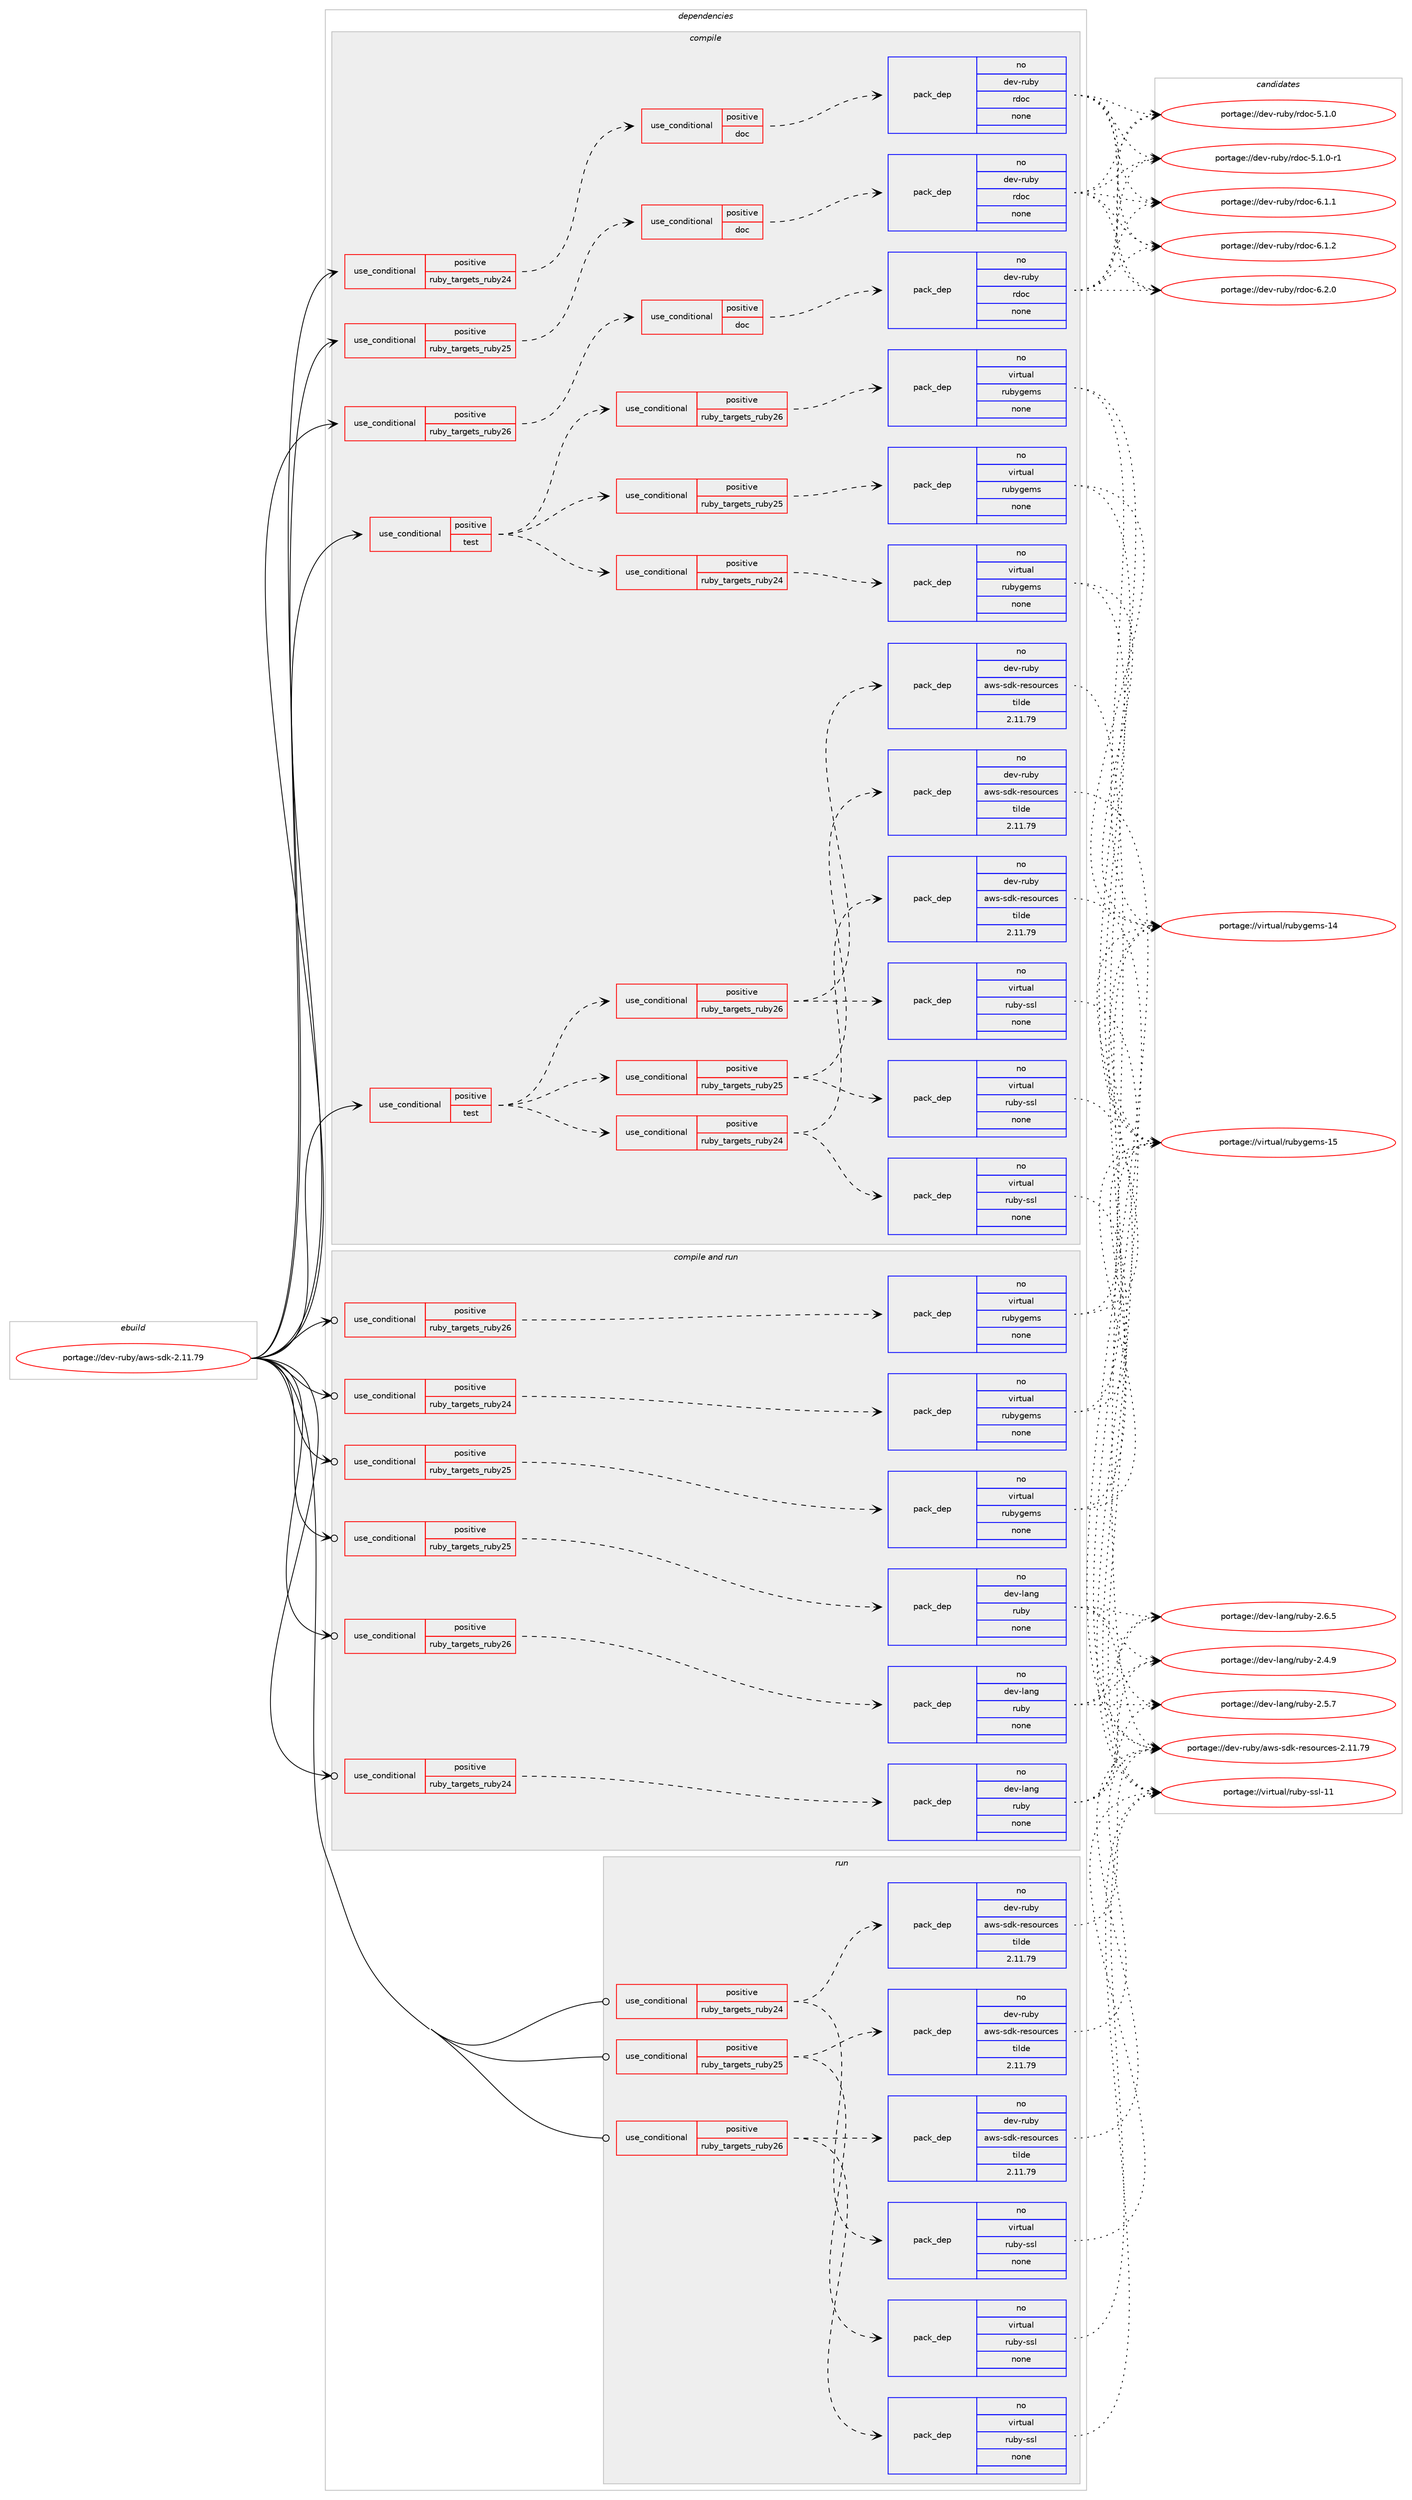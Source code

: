 digraph prolog {

# *************
# Graph options
# *************

newrank=true;
concentrate=true;
compound=true;
graph [rankdir=LR,fontname=Helvetica,fontsize=10,ranksep=1.5];#, ranksep=2.5, nodesep=0.2];
edge  [arrowhead=vee];
node  [fontname=Helvetica,fontsize=10];

# **********
# The ebuild
# **********

subgraph cluster_leftcol {
color=gray;
rank=same;
label=<<i>ebuild</i>>;
id [label="portage://dev-ruby/aws-sdk-2.11.79", color=red, width=4, href="../dev-ruby/aws-sdk-2.11.79.svg"];
}

# ****************
# The dependencies
# ****************

subgraph cluster_midcol {
color=gray;
label=<<i>dependencies</i>>;
subgraph cluster_compile {
fillcolor="#eeeeee";
style=filled;
label=<<i>compile</i>>;
subgraph cond47706 {
dependency212603 [label=<<TABLE BORDER="0" CELLBORDER="1" CELLSPACING="0" CELLPADDING="4"><TR><TD ROWSPAN="3" CELLPADDING="10">use_conditional</TD></TR><TR><TD>positive</TD></TR><TR><TD>ruby_targets_ruby24</TD></TR></TABLE>>, shape=none, color=red];
subgraph cond47707 {
dependency212604 [label=<<TABLE BORDER="0" CELLBORDER="1" CELLSPACING="0" CELLPADDING="4"><TR><TD ROWSPAN="3" CELLPADDING="10">use_conditional</TD></TR><TR><TD>positive</TD></TR><TR><TD>doc</TD></TR></TABLE>>, shape=none, color=red];
subgraph pack161425 {
dependency212605 [label=<<TABLE BORDER="0" CELLBORDER="1" CELLSPACING="0" CELLPADDING="4" WIDTH="220"><TR><TD ROWSPAN="6" CELLPADDING="30">pack_dep</TD></TR><TR><TD WIDTH="110">no</TD></TR><TR><TD>dev-ruby</TD></TR><TR><TD>rdoc</TD></TR><TR><TD>none</TD></TR><TR><TD></TD></TR></TABLE>>, shape=none, color=blue];
}
dependency212604:e -> dependency212605:w [weight=20,style="dashed",arrowhead="vee"];
}
dependency212603:e -> dependency212604:w [weight=20,style="dashed",arrowhead="vee"];
}
id:e -> dependency212603:w [weight=20,style="solid",arrowhead="vee"];
subgraph cond47708 {
dependency212606 [label=<<TABLE BORDER="0" CELLBORDER="1" CELLSPACING="0" CELLPADDING="4"><TR><TD ROWSPAN="3" CELLPADDING="10">use_conditional</TD></TR><TR><TD>positive</TD></TR><TR><TD>ruby_targets_ruby25</TD></TR></TABLE>>, shape=none, color=red];
subgraph cond47709 {
dependency212607 [label=<<TABLE BORDER="0" CELLBORDER="1" CELLSPACING="0" CELLPADDING="4"><TR><TD ROWSPAN="3" CELLPADDING="10">use_conditional</TD></TR><TR><TD>positive</TD></TR><TR><TD>doc</TD></TR></TABLE>>, shape=none, color=red];
subgraph pack161426 {
dependency212608 [label=<<TABLE BORDER="0" CELLBORDER="1" CELLSPACING="0" CELLPADDING="4" WIDTH="220"><TR><TD ROWSPAN="6" CELLPADDING="30">pack_dep</TD></TR><TR><TD WIDTH="110">no</TD></TR><TR><TD>dev-ruby</TD></TR><TR><TD>rdoc</TD></TR><TR><TD>none</TD></TR><TR><TD></TD></TR></TABLE>>, shape=none, color=blue];
}
dependency212607:e -> dependency212608:w [weight=20,style="dashed",arrowhead="vee"];
}
dependency212606:e -> dependency212607:w [weight=20,style="dashed",arrowhead="vee"];
}
id:e -> dependency212606:w [weight=20,style="solid",arrowhead="vee"];
subgraph cond47710 {
dependency212609 [label=<<TABLE BORDER="0" CELLBORDER="1" CELLSPACING="0" CELLPADDING="4"><TR><TD ROWSPAN="3" CELLPADDING="10">use_conditional</TD></TR><TR><TD>positive</TD></TR><TR><TD>ruby_targets_ruby26</TD></TR></TABLE>>, shape=none, color=red];
subgraph cond47711 {
dependency212610 [label=<<TABLE BORDER="0" CELLBORDER="1" CELLSPACING="0" CELLPADDING="4"><TR><TD ROWSPAN="3" CELLPADDING="10">use_conditional</TD></TR><TR><TD>positive</TD></TR><TR><TD>doc</TD></TR></TABLE>>, shape=none, color=red];
subgraph pack161427 {
dependency212611 [label=<<TABLE BORDER="0" CELLBORDER="1" CELLSPACING="0" CELLPADDING="4" WIDTH="220"><TR><TD ROWSPAN="6" CELLPADDING="30">pack_dep</TD></TR><TR><TD WIDTH="110">no</TD></TR><TR><TD>dev-ruby</TD></TR><TR><TD>rdoc</TD></TR><TR><TD>none</TD></TR><TR><TD></TD></TR></TABLE>>, shape=none, color=blue];
}
dependency212610:e -> dependency212611:w [weight=20,style="dashed",arrowhead="vee"];
}
dependency212609:e -> dependency212610:w [weight=20,style="dashed",arrowhead="vee"];
}
id:e -> dependency212609:w [weight=20,style="solid",arrowhead="vee"];
subgraph cond47712 {
dependency212612 [label=<<TABLE BORDER="0" CELLBORDER="1" CELLSPACING="0" CELLPADDING="4"><TR><TD ROWSPAN="3" CELLPADDING="10">use_conditional</TD></TR><TR><TD>positive</TD></TR><TR><TD>test</TD></TR></TABLE>>, shape=none, color=red];
subgraph cond47713 {
dependency212613 [label=<<TABLE BORDER="0" CELLBORDER="1" CELLSPACING="0" CELLPADDING="4"><TR><TD ROWSPAN="3" CELLPADDING="10">use_conditional</TD></TR><TR><TD>positive</TD></TR><TR><TD>ruby_targets_ruby24</TD></TR></TABLE>>, shape=none, color=red];
subgraph pack161428 {
dependency212614 [label=<<TABLE BORDER="0" CELLBORDER="1" CELLSPACING="0" CELLPADDING="4" WIDTH="220"><TR><TD ROWSPAN="6" CELLPADDING="30">pack_dep</TD></TR><TR><TD WIDTH="110">no</TD></TR><TR><TD>virtual</TD></TR><TR><TD>ruby-ssl</TD></TR><TR><TD>none</TD></TR><TR><TD></TD></TR></TABLE>>, shape=none, color=blue];
}
dependency212613:e -> dependency212614:w [weight=20,style="dashed",arrowhead="vee"];
subgraph pack161429 {
dependency212615 [label=<<TABLE BORDER="0" CELLBORDER="1" CELLSPACING="0" CELLPADDING="4" WIDTH="220"><TR><TD ROWSPAN="6" CELLPADDING="30">pack_dep</TD></TR><TR><TD WIDTH="110">no</TD></TR><TR><TD>dev-ruby</TD></TR><TR><TD>aws-sdk-resources</TD></TR><TR><TD>tilde</TD></TR><TR><TD>2.11.79</TD></TR></TABLE>>, shape=none, color=blue];
}
dependency212613:e -> dependency212615:w [weight=20,style="dashed",arrowhead="vee"];
}
dependency212612:e -> dependency212613:w [weight=20,style="dashed",arrowhead="vee"];
subgraph cond47714 {
dependency212616 [label=<<TABLE BORDER="0" CELLBORDER="1" CELLSPACING="0" CELLPADDING="4"><TR><TD ROWSPAN="3" CELLPADDING="10">use_conditional</TD></TR><TR><TD>positive</TD></TR><TR><TD>ruby_targets_ruby25</TD></TR></TABLE>>, shape=none, color=red];
subgraph pack161430 {
dependency212617 [label=<<TABLE BORDER="0" CELLBORDER="1" CELLSPACING="0" CELLPADDING="4" WIDTH="220"><TR><TD ROWSPAN="6" CELLPADDING="30">pack_dep</TD></TR><TR><TD WIDTH="110">no</TD></TR><TR><TD>virtual</TD></TR><TR><TD>ruby-ssl</TD></TR><TR><TD>none</TD></TR><TR><TD></TD></TR></TABLE>>, shape=none, color=blue];
}
dependency212616:e -> dependency212617:w [weight=20,style="dashed",arrowhead="vee"];
subgraph pack161431 {
dependency212618 [label=<<TABLE BORDER="0" CELLBORDER="1" CELLSPACING="0" CELLPADDING="4" WIDTH="220"><TR><TD ROWSPAN="6" CELLPADDING="30">pack_dep</TD></TR><TR><TD WIDTH="110">no</TD></TR><TR><TD>dev-ruby</TD></TR><TR><TD>aws-sdk-resources</TD></TR><TR><TD>tilde</TD></TR><TR><TD>2.11.79</TD></TR></TABLE>>, shape=none, color=blue];
}
dependency212616:e -> dependency212618:w [weight=20,style="dashed",arrowhead="vee"];
}
dependency212612:e -> dependency212616:w [weight=20,style="dashed",arrowhead="vee"];
subgraph cond47715 {
dependency212619 [label=<<TABLE BORDER="0" CELLBORDER="1" CELLSPACING="0" CELLPADDING="4"><TR><TD ROWSPAN="3" CELLPADDING="10">use_conditional</TD></TR><TR><TD>positive</TD></TR><TR><TD>ruby_targets_ruby26</TD></TR></TABLE>>, shape=none, color=red];
subgraph pack161432 {
dependency212620 [label=<<TABLE BORDER="0" CELLBORDER="1" CELLSPACING="0" CELLPADDING="4" WIDTH="220"><TR><TD ROWSPAN="6" CELLPADDING="30">pack_dep</TD></TR><TR><TD WIDTH="110">no</TD></TR><TR><TD>virtual</TD></TR><TR><TD>ruby-ssl</TD></TR><TR><TD>none</TD></TR><TR><TD></TD></TR></TABLE>>, shape=none, color=blue];
}
dependency212619:e -> dependency212620:w [weight=20,style="dashed",arrowhead="vee"];
subgraph pack161433 {
dependency212621 [label=<<TABLE BORDER="0" CELLBORDER="1" CELLSPACING="0" CELLPADDING="4" WIDTH="220"><TR><TD ROWSPAN="6" CELLPADDING="30">pack_dep</TD></TR><TR><TD WIDTH="110">no</TD></TR><TR><TD>dev-ruby</TD></TR><TR><TD>aws-sdk-resources</TD></TR><TR><TD>tilde</TD></TR><TR><TD>2.11.79</TD></TR></TABLE>>, shape=none, color=blue];
}
dependency212619:e -> dependency212621:w [weight=20,style="dashed",arrowhead="vee"];
}
dependency212612:e -> dependency212619:w [weight=20,style="dashed",arrowhead="vee"];
}
id:e -> dependency212612:w [weight=20,style="solid",arrowhead="vee"];
subgraph cond47716 {
dependency212622 [label=<<TABLE BORDER="0" CELLBORDER="1" CELLSPACING="0" CELLPADDING="4"><TR><TD ROWSPAN="3" CELLPADDING="10">use_conditional</TD></TR><TR><TD>positive</TD></TR><TR><TD>test</TD></TR></TABLE>>, shape=none, color=red];
subgraph cond47717 {
dependency212623 [label=<<TABLE BORDER="0" CELLBORDER="1" CELLSPACING="0" CELLPADDING="4"><TR><TD ROWSPAN="3" CELLPADDING="10">use_conditional</TD></TR><TR><TD>positive</TD></TR><TR><TD>ruby_targets_ruby24</TD></TR></TABLE>>, shape=none, color=red];
subgraph pack161434 {
dependency212624 [label=<<TABLE BORDER="0" CELLBORDER="1" CELLSPACING="0" CELLPADDING="4" WIDTH="220"><TR><TD ROWSPAN="6" CELLPADDING="30">pack_dep</TD></TR><TR><TD WIDTH="110">no</TD></TR><TR><TD>virtual</TD></TR><TR><TD>rubygems</TD></TR><TR><TD>none</TD></TR><TR><TD></TD></TR></TABLE>>, shape=none, color=blue];
}
dependency212623:e -> dependency212624:w [weight=20,style="dashed",arrowhead="vee"];
}
dependency212622:e -> dependency212623:w [weight=20,style="dashed",arrowhead="vee"];
subgraph cond47718 {
dependency212625 [label=<<TABLE BORDER="0" CELLBORDER="1" CELLSPACING="0" CELLPADDING="4"><TR><TD ROWSPAN="3" CELLPADDING="10">use_conditional</TD></TR><TR><TD>positive</TD></TR><TR><TD>ruby_targets_ruby25</TD></TR></TABLE>>, shape=none, color=red];
subgraph pack161435 {
dependency212626 [label=<<TABLE BORDER="0" CELLBORDER="1" CELLSPACING="0" CELLPADDING="4" WIDTH="220"><TR><TD ROWSPAN="6" CELLPADDING="30">pack_dep</TD></TR><TR><TD WIDTH="110">no</TD></TR><TR><TD>virtual</TD></TR><TR><TD>rubygems</TD></TR><TR><TD>none</TD></TR><TR><TD></TD></TR></TABLE>>, shape=none, color=blue];
}
dependency212625:e -> dependency212626:w [weight=20,style="dashed",arrowhead="vee"];
}
dependency212622:e -> dependency212625:w [weight=20,style="dashed",arrowhead="vee"];
subgraph cond47719 {
dependency212627 [label=<<TABLE BORDER="0" CELLBORDER="1" CELLSPACING="0" CELLPADDING="4"><TR><TD ROWSPAN="3" CELLPADDING="10">use_conditional</TD></TR><TR><TD>positive</TD></TR><TR><TD>ruby_targets_ruby26</TD></TR></TABLE>>, shape=none, color=red];
subgraph pack161436 {
dependency212628 [label=<<TABLE BORDER="0" CELLBORDER="1" CELLSPACING="0" CELLPADDING="4" WIDTH="220"><TR><TD ROWSPAN="6" CELLPADDING="30">pack_dep</TD></TR><TR><TD WIDTH="110">no</TD></TR><TR><TD>virtual</TD></TR><TR><TD>rubygems</TD></TR><TR><TD>none</TD></TR><TR><TD></TD></TR></TABLE>>, shape=none, color=blue];
}
dependency212627:e -> dependency212628:w [weight=20,style="dashed",arrowhead="vee"];
}
dependency212622:e -> dependency212627:w [weight=20,style="dashed",arrowhead="vee"];
}
id:e -> dependency212622:w [weight=20,style="solid",arrowhead="vee"];
}
subgraph cluster_compileandrun {
fillcolor="#eeeeee";
style=filled;
label=<<i>compile and run</i>>;
subgraph cond47720 {
dependency212629 [label=<<TABLE BORDER="0" CELLBORDER="1" CELLSPACING="0" CELLPADDING="4"><TR><TD ROWSPAN="3" CELLPADDING="10">use_conditional</TD></TR><TR><TD>positive</TD></TR><TR><TD>ruby_targets_ruby24</TD></TR></TABLE>>, shape=none, color=red];
subgraph pack161437 {
dependency212630 [label=<<TABLE BORDER="0" CELLBORDER="1" CELLSPACING="0" CELLPADDING="4" WIDTH="220"><TR><TD ROWSPAN="6" CELLPADDING="30">pack_dep</TD></TR><TR><TD WIDTH="110">no</TD></TR><TR><TD>dev-lang</TD></TR><TR><TD>ruby</TD></TR><TR><TD>none</TD></TR><TR><TD></TD></TR></TABLE>>, shape=none, color=blue];
}
dependency212629:e -> dependency212630:w [weight=20,style="dashed",arrowhead="vee"];
}
id:e -> dependency212629:w [weight=20,style="solid",arrowhead="odotvee"];
subgraph cond47721 {
dependency212631 [label=<<TABLE BORDER="0" CELLBORDER="1" CELLSPACING="0" CELLPADDING="4"><TR><TD ROWSPAN="3" CELLPADDING="10">use_conditional</TD></TR><TR><TD>positive</TD></TR><TR><TD>ruby_targets_ruby24</TD></TR></TABLE>>, shape=none, color=red];
subgraph pack161438 {
dependency212632 [label=<<TABLE BORDER="0" CELLBORDER="1" CELLSPACING="0" CELLPADDING="4" WIDTH="220"><TR><TD ROWSPAN="6" CELLPADDING="30">pack_dep</TD></TR><TR><TD WIDTH="110">no</TD></TR><TR><TD>virtual</TD></TR><TR><TD>rubygems</TD></TR><TR><TD>none</TD></TR><TR><TD></TD></TR></TABLE>>, shape=none, color=blue];
}
dependency212631:e -> dependency212632:w [weight=20,style="dashed",arrowhead="vee"];
}
id:e -> dependency212631:w [weight=20,style="solid",arrowhead="odotvee"];
subgraph cond47722 {
dependency212633 [label=<<TABLE BORDER="0" CELLBORDER="1" CELLSPACING="0" CELLPADDING="4"><TR><TD ROWSPAN="3" CELLPADDING="10">use_conditional</TD></TR><TR><TD>positive</TD></TR><TR><TD>ruby_targets_ruby25</TD></TR></TABLE>>, shape=none, color=red];
subgraph pack161439 {
dependency212634 [label=<<TABLE BORDER="0" CELLBORDER="1" CELLSPACING="0" CELLPADDING="4" WIDTH="220"><TR><TD ROWSPAN="6" CELLPADDING="30">pack_dep</TD></TR><TR><TD WIDTH="110">no</TD></TR><TR><TD>dev-lang</TD></TR><TR><TD>ruby</TD></TR><TR><TD>none</TD></TR><TR><TD></TD></TR></TABLE>>, shape=none, color=blue];
}
dependency212633:e -> dependency212634:w [weight=20,style="dashed",arrowhead="vee"];
}
id:e -> dependency212633:w [weight=20,style="solid",arrowhead="odotvee"];
subgraph cond47723 {
dependency212635 [label=<<TABLE BORDER="0" CELLBORDER="1" CELLSPACING="0" CELLPADDING="4"><TR><TD ROWSPAN="3" CELLPADDING="10">use_conditional</TD></TR><TR><TD>positive</TD></TR><TR><TD>ruby_targets_ruby25</TD></TR></TABLE>>, shape=none, color=red];
subgraph pack161440 {
dependency212636 [label=<<TABLE BORDER="0" CELLBORDER="1" CELLSPACING="0" CELLPADDING="4" WIDTH="220"><TR><TD ROWSPAN="6" CELLPADDING="30">pack_dep</TD></TR><TR><TD WIDTH="110">no</TD></TR><TR><TD>virtual</TD></TR><TR><TD>rubygems</TD></TR><TR><TD>none</TD></TR><TR><TD></TD></TR></TABLE>>, shape=none, color=blue];
}
dependency212635:e -> dependency212636:w [weight=20,style="dashed",arrowhead="vee"];
}
id:e -> dependency212635:w [weight=20,style="solid",arrowhead="odotvee"];
subgraph cond47724 {
dependency212637 [label=<<TABLE BORDER="0" CELLBORDER="1" CELLSPACING="0" CELLPADDING="4"><TR><TD ROWSPAN="3" CELLPADDING="10">use_conditional</TD></TR><TR><TD>positive</TD></TR><TR><TD>ruby_targets_ruby26</TD></TR></TABLE>>, shape=none, color=red];
subgraph pack161441 {
dependency212638 [label=<<TABLE BORDER="0" CELLBORDER="1" CELLSPACING="0" CELLPADDING="4" WIDTH="220"><TR><TD ROWSPAN="6" CELLPADDING="30">pack_dep</TD></TR><TR><TD WIDTH="110">no</TD></TR><TR><TD>dev-lang</TD></TR><TR><TD>ruby</TD></TR><TR><TD>none</TD></TR><TR><TD></TD></TR></TABLE>>, shape=none, color=blue];
}
dependency212637:e -> dependency212638:w [weight=20,style="dashed",arrowhead="vee"];
}
id:e -> dependency212637:w [weight=20,style="solid",arrowhead="odotvee"];
subgraph cond47725 {
dependency212639 [label=<<TABLE BORDER="0" CELLBORDER="1" CELLSPACING="0" CELLPADDING="4"><TR><TD ROWSPAN="3" CELLPADDING="10">use_conditional</TD></TR><TR><TD>positive</TD></TR><TR><TD>ruby_targets_ruby26</TD></TR></TABLE>>, shape=none, color=red];
subgraph pack161442 {
dependency212640 [label=<<TABLE BORDER="0" CELLBORDER="1" CELLSPACING="0" CELLPADDING="4" WIDTH="220"><TR><TD ROWSPAN="6" CELLPADDING="30">pack_dep</TD></TR><TR><TD WIDTH="110">no</TD></TR><TR><TD>virtual</TD></TR><TR><TD>rubygems</TD></TR><TR><TD>none</TD></TR><TR><TD></TD></TR></TABLE>>, shape=none, color=blue];
}
dependency212639:e -> dependency212640:w [weight=20,style="dashed",arrowhead="vee"];
}
id:e -> dependency212639:w [weight=20,style="solid",arrowhead="odotvee"];
}
subgraph cluster_run {
fillcolor="#eeeeee";
style=filled;
label=<<i>run</i>>;
subgraph cond47726 {
dependency212641 [label=<<TABLE BORDER="0" CELLBORDER="1" CELLSPACING="0" CELLPADDING="4"><TR><TD ROWSPAN="3" CELLPADDING="10">use_conditional</TD></TR><TR><TD>positive</TD></TR><TR><TD>ruby_targets_ruby24</TD></TR></TABLE>>, shape=none, color=red];
subgraph pack161443 {
dependency212642 [label=<<TABLE BORDER="0" CELLBORDER="1" CELLSPACING="0" CELLPADDING="4" WIDTH="220"><TR><TD ROWSPAN="6" CELLPADDING="30">pack_dep</TD></TR><TR><TD WIDTH="110">no</TD></TR><TR><TD>virtual</TD></TR><TR><TD>ruby-ssl</TD></TR><TR><TD>none</TD></TR><TR><TD></TD></TR></TABLE>>, shape=none, color=blue];
}
dependency212641:e -> dependency212642:w [weight=20,style="dashed",arrowhead="vee"];
subgraph pack161444 {
dependency212643 [label=<<TABLE BORDER="0" CELLBORDER="1" CELLSPACING="0" CELLPADDING="4" WIDTH="220"><TR><TD ROWSPAN="6" CELLPADDING="30">pack_dep</TD></TR><TR><TD WIDTH="110">no</TD></TR><TR><TD>dev-ruby</TD></TR><TR><TD>aws-sdk-resources</TD></TR><TR><TD>tilde</TD></TR><TR><TD>2.11.79</TD></TR></TABLE>>, shape=none, color=blue];
}
dependency212641:e -> dependency212643:w [weight=20,style="dashed",arrowhead="vee"];
}
id:e -> dependency212641:w [weight=20,style="solid",arrowhead="odot"];
subgraph cond47727 {
dependency212644 [label=<<TABLE BORDER="0" CELLBORDER="1" CELLSPACING="0" CELLPADDING="4"><TR><TD ROWSPAN="3" CELLPADDING="10">use_conditional</TD></TR><TR><TD>positive</TD></TR><TR><TD>ruby_targets_ruby25</TD></TR></TABLE>>, shape=none, color=red];
subgraph pack161445 {
dependency212645 [label=<<TABLE BORDER="0" CELLBORDER="1" CELLSPACING="0" CELLPADDING="4" WIDTH="220"><TR><TD ROWSPAN="6" CELLPADDING="30">pack_dep</TD></TR><TR><TD WIDTH="110">no</TD></TR><TR><TD>virtual</TD></TR><TR><TD>ruby-ssl</TD></TR><TR><TD>none</TD></TR><TR><TD></TD></TR></TABLE>>, shape=none, color=blue];
}
dependency212644:e -> dependency212645:w [weight=20,style="dashed",arrowhead="vee"];
subgraph pack161446 {
dependency212646 [label=<<TABLE BORDER="0" CELLBORDER="1" CELLSPACING="0" CELLPADDING="4" WIDTH="220"><TR><TD ROWSPAN="6" CELLPADDING="30">pack_dep</TD></TR><TR><TD WIDTH="110">no</TD></TR><TR><TD>dev-ruby</TD></TR><TR><TD>aws-sdk-resources</TD></TR><TR><TD>tilde</TD></TR><TR><TD>2.11.79</TD></TR></TABLE>>, shape=none, color=blue];
}
dependency212644:e -> dependency212646:w [weight=20,style="dashed",arrowhead="vee"];
}
id:e -> dependency212644:w [weight=20,style="solid",arrowhead="odot"];
subgraph cond47728 {
dependency212647 [label=<<TABLE BORDER="0" CELLBORDER="1" CELLSPACING="0" CELLPADDING="4"><TR><TD ROWSPAN="3" CELLPADDING="10">use_conditional</TD></TR><TR><TD>positive</TD></TR><TR><TD>ruby_targets_ruby26</TD></TR></TABLE>>, shape=none, color=red];
subgraph pack161447 {
dependency212648 [label=<<TABLE BORDER="0" CELLBORDER="1" CELLSPACING="0" CELLPADDING="4" WIDTH="220"><TR><TD ROWSPAN="6" CELLPADDING="30">pack_dep</TD></TR><TR><TD WIDTH="110">no</TD></TR><TR><TD>virtual</TD></TR><TR><TD>ruby-ssl</TD></TR><TR><TD>none</TD></TR><TR><TD></TD></TR></TABLE>>, shape=none, color=blue];
}
dependency212647:e -> dependency212648:w [weight=20,style="dashed",arrowhead="vee"];
subgraph pack161448 {
dependency212649 [label=<<TABLE BORDER="0" CELLBORDER="1" CELLSPACING="0" CELLPADDING="4" WIDTH="220"><TR><TD ROWSPAN="6" CELLPADDING="30">pack_dep</TD></TR><TR><TD WIDTH="110">no</TD></TR><TR><TD>dev-ruby</TD></TR><TR><TD>aws-sdk-resources</TD></TR><TR><TD>tilde</TD></TR><TR><TD>2.11.79</TD></TR></TABLE>>, shape=none, color=blue];
}
dependency212647:e -> dependency212649:w [weight=20,style="dashed",arrowhead="vee"];
}
id:e -> dependency212647:w [weight=20,style="solid",arrowhead="odot"];
}
}

# **************
# The candidates
# **************

subgraph cluster_choices {
rank=same;
color=gray;
label=<<i>candidates</i>>;

subgraph choice161425 {
color=black;
nodesep=1;
choiceportage10010111845114117981214711410011199455346494648 [label="portage://dev-ruby/rdoc-5.1.0", color=red, width=4,href="../dev-ruby/rdoc-5.1.0.svg"];
choiceportage100101118451141179812147114100111994553464946484511449 [label="portage://dev-ruby/rdoc-5.1.0-r1", color=red, width=4,href="../dev-ruby/rdoc-5.1.0-r1.svg"];
choiceportage10010111845114117981214711410011199455446494649 [label="portage://dev-ruby/rdoc-6.1.1", color=red, width=4,href="../dev-ruby/rdoc-6.1.1.svg"];
choiceportage10010111845114117981214711410011199455446494650 [label="portage://dev-ruby/rdoc-6.1.2", color=red, width=4,href="../dev-ruby/rdoc-6.1.2.svg"];
choiceportage10010111845114117981214711410011199455446504648 [label="portage://dev-ruby/rdoc-6.2.0", color=red, width=4,href="../dev-ruby/rdoc-6.2.0.svg"];
dependency212605:e -> choiceportage10010111845114117981214711410011199455346494648:w [style=dotted,weight="100"];
dependency212605:e -> choiceportage100101118451141179812147114100111994553464946484511449:w [style=dotted,weight="100"];
dependency212605:e -> choiceportage10010111845114117981214711410011199455446494649:w [style=dotted,weight="100"];
dependency212605:e -> choiceportage10010111845114117981214711410011199455446494650:w [style=dotted,weight="100"];
dependency212605:e -> choiceportage10010111845114117981214711410011199455446504648:w [style=dotted,weight="100"];
}
subgraph choice161426 {
color=black;
nodesep=1;
choiceportage10010111845114117981214711410011199455346494648 [label="portage://dev-ruby/rdoc-5.1.0", color=red, width=4,href="../dev-ruby/rdoc-5.1.0.svg"];
choiceportage100101118451141179812147114100111994553464946484511449 [label="portage://dev-ruby/rdoc-5.1.0-r1", color=red, width=4,href="../dev-ruby/rdoc-5.1.0-r1.svg"];
choiceportage10010111845114117981214711410011199455446494649 [label="portage://dev-ruby/rdoc-6.1.1", color=red, width=4,href="../dev-ruby/rdoc-6.1.1.svg"];
choiceportage10010111845114117981214711410011199455446494650 [label="portage://dev-ruby/rdoc-6.1.2", color=red, width=4,href="../dev-ruby/rdoc-6.1.2.svg"];
choiceportage10010111845114117981214711410011199455446504648 [label="portage://dev-ruby/rdoc-6.2.0", color=red, width=4,href="../dev-ruby/rdoc-6.2.0.svg"];
dependency212608:e -> choiceportage10010111845114117981214711410011199455346494648:w [style=dotted,weight="100"];
dependency212608:e -> choiceportage100101118451141179812147114100111994553464946484511449:w [style=dotted,weight="100"];
dependency212608:e -> choiceportage10010111845114117981214711410011199455446494649:w [style=dotted,weight="100"];
dependency212608:e -> choiceportage10010111845114117981214711410011199455446494650:w [style=dotted,weight="100"];
dependency212608:e -> choiceportage10010111845114117981214711410011199455446504648:w [style=dotted,weight="100"];
}
subgraph choice161427 {
color=black;
nodesep=1;
choiceportage10010111845114117981214711410011199455346494648 [label="portage://dev-ruby/rdoc-5.1.0", color=red, width=4,href="../dev-ruby/rdoc-5.1.0.svg"];
choiceportage100101118451141179812147114100111994553464946484511449 [label="portage://dev-ruby/rdoc-5.1.0-r1", color=red, width=4,href="../dev-ruby/rdoc-5.1.0-r1.svg"];
choiceportage10010111845114117981214711410011199455446494649 [label="portage://dev-ruby/rdoc-6.1.1", color=red, width=4,href="../dev-ruby/rdoc-6.1.1.svg"];
choiceportage10010111845114117981214711410011199455446494650 [label="portage://dev-ruby/rdoc-6.1.2", color=red, width=4,href="../dev-ruby/rdoc-6.1.2.svg"];
choiceportage10010111845114117981214711410011199455446504648 [label="portage://dev-ruby/rdoc-6.2.0", color=red, width=4,href="../dev-ruby/rdoc-6.2.0.svg"];
dependency212611:e -> choiceportage10010111845114117981214711410011199455346494648:w [style=dotted,weight="100"];
dependency212611:e -> choiceportage100101118451141179812147114100111994553464946484511449:w [style=dotted,weight="100"];
dependency212611:e -> choiceportage10010111845114117981214711410011199455446494649:w [style=dotted,weight="100"];
dependency212611:e -> choiceportage10010111845114117981214711410011199455446494650:w [style=dotted,weight="100"];
dependency212611:e -> choiceportage10010111845114117981214711410011199455446504648:w [style=dotted,weight="100"];
}
subgraph choice161428 {
color=black;
nodesep=1;
choiceportage11810511411611797108471141179812145115115108454949 [label="portage://virtual/ruby-ssl-11", color=red, width=4,href="../virtual/ruby-ssl-11.svg"];
dependency212614:e -> choiceportage11810511411611797108471141179812145115115108454949:w [style=dotted,weight="100"];
}
subgraph choice161429 {
color=black;
nodesep=1;
choiceportage100101118451141179812147971191154511510010745114101115111117114991011154550464949465557 [label="portage://dev-ruby/aws-sdk-resources-2.11.79", color=red, width=4,href="../dev-ruby/aws-sdk-resources-2.11.79.svg"];
dependency212615:e -> choiceportage100101118451141179812147971191154511510010745114101115111117114991011154550464949465557:w [style=dotted,weight="100"];
}
subgraph choice161430 {
color=black;
nodesep=1;
choiceportage11810511411611797108471141179812145115115108454949 [label="portage://virtual/ruby-ssl-11", color=red, width=4,href="../virtual/ruby-ssl-11.svg"];
dependency212617:e -> choiceportage11810511411611797108471141179812145115115108454949:w [style=dotted,weight="100"];
}
subgraph choice161431 {
color=black;
nodesep=1;
choiceportage100101118451141179812147971191154511510010745114101115111117114991011154550464949465557 [label="portage://dev-ruby/aws-sdk-resources-2.11.79", color=red, width=4,href="../dev-ruby/aws-sdk-resources-2.11.79.svg"];
dependency212618:e -> choiceportage100101118451141179812147971191154511510010745114101115111117114991011154550464949465557:w [style=dotted,weight="100"];
}
subgraph choice161432 {
color=black;
nodesep=1;
choiceportage11810511411611797108471141179812145115115108454949 [label="portage://virtual/ruby-ssl-11", color=red, width=4,href="../virtual/ruby-ssl-11.svg"];
dependency212620:e -> choiceportage11810511411611797108471141179812145115115108454949:w [style=dotted,weight="100"];
}
subgraph choice161433 {
color=black;
nodesep=1;
choiceportage100101118451141179812147971191154511510010745114101115111117114991011154550464949465557 [label="portage://dev-ruby/aws-sdk-resources-2.11.79", color=red, width=4,href="../dev-ruby/aws-sdk-resources-2.11.79.svg"];
dependency212621:e -> choiceportage100101118451141179812147971191154511510010745114101115111117114991011154550464949465557:w [style=dotted,weight="100"];
}
subgraph choice161434 {
color=black;
nodesep=1;
choiceportage118105114116117971084711411798121103101109115454952 [label="portage://virtual/rubygems-14", color=red, width=4,href="../virtual/rubygems-14.svg"];
choiceportage118105114116117971084711411798121103101109115454953 [label="portage://virtual/rubygems-15", color=red, width=4,href="../virtual/rubygems-15.svg"];
dependency212624:e -> choiceportage118105114116117971084711411798121103101109115454952:w [style=dotted,weight="100"];
dependency212624:e -> choiceportage118105114116117971084711411798121103101109115454953:w [style=dotted,weight="100"];
}
subgraph choice161435 {
color=black;
nodesep=1;
choiceportage118105114116117971084711411798121103101109115454952 [label="portage://virtual/rubygems-14", color=red, width=4,href="../virtual/rubygems-14.svg"];
choiceportage118105114116117971084711411798121103101109115454953 [label="portage://virtual/rubygems-15", color=red, width=4,href="../virtual/rubygems-15.svg"];
dependency212626:e -> choiceportage118105114116117971084711411798121103101109115454952:w [style=dotted,weight="100"];
dependency212626:e -> choiceportage118105114116117971084711411798121103101109115454953:w [style=dotted,weight="100"];
}
subgraph choice161436 {
color=black;
nodesep=1;
choiceportage118105114116117971084711411798121103101109115454952 [label="portage://virtual/rubygems-14", color=red, width=4,href="../virtual/rubygems-14.svg"];
choiceportage118105114116117971084711411798121103101109115454953 [label="portage://virtual/rubygems-15", color=red, width=4,href="../virtual/rubygems-15.svg"];
dependency212628:e -> choiceportage118105114116117971084711411798121103101109115454952:w [style=dotted,weight="100"];
dependency212628:e -> choiceportage118105114116117971084711411798121103101109115454953:w [style=dotted,weight="100"];
}
subgraph choice161437 {
color=black;
nodesep=1;
choiceportage10010111845108971101034711411798121455046524657 [label="portage://dev-lang/ruby-2.4.9", color=red, width=4,href="../dev-lang/ruby-2.4.9.svg"];
choiceportage10010111845108971101034711411798121455046534655 [label="portage://dev-lang/ruby-2.5.7", color=red, width=4,href="../dev-lang/ruby-2.5.7.svg"];
choiceportage10010111845108971101034711411798121455046544653 [label="portage://dev-lang/ruby-2.6.5", color=red, width=4,href="../dev-lang/ruby-2.6.5.svg"];
dependency212630:e -> choiceportage10010111845108971101034711411798121455046524657:w [style=dotted,weight="100"];
dependency212630:e -> choiceportage10010111845108971101034711411798121455046534655:w [style=dotted,weight="100"];
dependency212630:e -> choiceportage10010111845108971101034711411798121455046544653:w [style=dotted,weight="100"];
}
subgraph choice161438 {
color=black;
nodesep=1;
choiceportage118105114116117971084711411798121103101109115454952 [label="portage://virtual/rubygems-14", color=red, width=4,href="../virtual/rubygems-14.svg"];
choiceportage118105114116117971084711411798121103101109115454953 [label="portage://virtual/rubygems-15", color=red, width=4,href="../virtual/rubygems-15.svg"];
dependency212632:e -> choiceportage118105114116117971084711411798121103101109115454952:w [style=dotted,weight="100"];
dependency212632:e -> choiceportage118105114116117971084711411798121103101109115454953:w [style=dotted,weight="100"];
}
subgraph choice161439 {
color=black;
nodesep=1;
choiceportage10010111845108971101034711411798121455046524657 [label="portage://dev-lang/ruby-2.4.9", color=red, width=4,href="../dev-lang/ruby-2.4.9.svg"];
choiceportage10010111845108971101034711411798121455046534655 [label="portage://dev-lang/ruby-2.5.7", color=red, width=4,href="../dev-lang/ruby-2.5.7.svg"];
choiceportage10010111845108971101034711411798121455046544653 [label="portage://dev-lang/ruby-2.6.5", color=red, width=4,href="../dev-lang/ruby-2.6.5.svg"];
dependency212634:e -> choiceportage10010111845108971101034711411798121455046524657:w [style=dotted,weight="100"];
dependency212634:e -> choiceportage10010111845108971101034711411798121455046534655:w [style=dotted,weight="100"];
dependency212634:e -> choiceportage10010111845108971101034711411798121455046544653:w [style=dotted,weight="100"];
}
subgraph choice161440 {
color=black;
nodesep=1;
choiceportage118105114116117971084711411798121103101109115454952 [label="portage://virtual/rubygems-14", color=red, width=4,href="../virtual/rubygems-14.svg"];
choiceportage118105114116117971084711411798121103101109115454953 [label="portage://virtual/rubygems-15", color=red, width=4,href="../virtual/rubygems-15.svg"];
dependency212636:e -> choiceportage118105114116117971084711411798121103101109115454952:w [style=dotted,weight="100"];
dependency212636:e -> choiceportage118105114116117971084711411798121103101109115454953:w [style=dotted,weight="100"];
}
subgraph choice161441 {
color=black;
nodesep=1;
choiceportage10010111845108971101034711411798121455046524657 [label="portage://dev-lang/ruby-2.4.9", color=red, width=4,href="../dev-lang/ruby-2.4.9.svg"];
choiceportage10010111845108971101034711411798121455046534655 [label="portage://dev-lang/ruby-2.5.7", color=red, width=4,href="../dev-lang/ruby-2.5.7.svg"];
choiceportage10010111845108971101034711411798121455046544653 [label="portage://dev-lang/ruby-2.6.5", color=red, width=4,href="../dev-lang/ruby-2.6.5.svg"];
dependency212638:e -> choiceportage10010111845108971101034711411798121455046524657:w [style=dotted,weight="100"];
dependency212638:e -> choiceportage10010111845108971101034711411798121455046534655:w [style=dotted,weight="100"];
dependency212638:e -> choiceportage10010111845108971101034711411798121455046544653:w [style=dotted,weight="100"];
}
subgraph choice161442 {
color=black;
nodesep=1;
choiceportage118105114116117971084711411798121103101109115454952 [label="portage://virtual/rubygems-14", color=red, width=4,href="../virtual/rubygems-14.svg"];
choiceportage118105114116117971084711411798121103101109115454953 [label="portage://virtual/rubygems-15", color=red, width=4,href="../virtual/rubygems-15.svg"];
dependency212640:e -> choiceportage118105114116117971084711411798121103101109115454952:w [style=dotted,weight="100"];
dependency212640:e -> choiceportage118105114116117971084711411798121103101109115454953:w [style=dotted,weight="100"];
}
subgraph choice161443 {
color=black;
nodesep=1;
choiceportage11810511411611797108471141179812145115115108454949 [label="portage://virtual/ruby-ssl-11", color=red, width=4,href="../virtual/ruby-ssl-11.svg"];
dependency212642:e -> choiceportage11810511411611797108471141179812145115115108454949:w [style=dotted,weight="100"];
}
subgraph choice161444 {
color=black;
nodesep=1;
choiceportage100101118451141179812147971191154511510010745114101115111117114991011154550464949465557 [label="portage://dev-ruby/aws-sdk-resources-2.11.79", color=red, width=4,href="../dev-ruby/aws-sdk-resources-2.11.79.svg"];
dependency212643:e -> choiceportage100101118451141179812147971191154511510010745114101115111117114991011154550464949465557:w [style=dotted,weight="100"];
}
subgraph choice161445 {
color=black;
nodesep=1;
choiceportage11810511411611797108471141179812145115115108454949 [label="portage://virtual/ruby-ssl-11", color=red, width=4,href="../virtual/ruby-ssl-11.svg"];
dependency212645:e -> choiceportage11810511411611797108471141179812145115115108454949:w [style=dotted,weight="100"];
}
subgraph choice161446 {
color=black;
nodesep=1;
choiceportage100101118451141179812147971191154511510010745114101115111117114991011154550464949465557 [label="portage://dev-ruby/aws-sdk-resources-2.11.79", color=red, width=4,href="../dev-ruby/aws-sdk-resources-2.11.79.svg"];
dependency212646:e -> choiceportage100101118451141179812147971191154511510010745114101115111117114991011154550464949465557:w [style=dotted,weight="100"];
}
subgraph choice161447 {
color=black;
nodesep=1;
choiceportage11810511411611797108471141179812145115115108454949 [label="portage://virtual/ruby-ssl-11", color=red, width=4,href="../virtual/ruby-ssl-11.svg"];
dependency212648:e -> choiceportage11810511411611797108471141179812145115115108454949:w [style=dotted,weight="100"];
}
subgraph choice161448 {
color=black;
nodesep=1;
choiceportage100101118451141179812147971191154511510010745114101115111117114991011154550464949465557 [label="portage://dev-ruby/aws-sdk-resources-2.11.79", color=red, width=4,href="../dev-ruby/aws-sdk-resources-2.11.79.svg"];
dependency212649:e -> choiceportage100101118451141179812147971191154511510010745114101115111117114991011154550464949465557:w [style=dotted,weight="100"];
}
}

}

